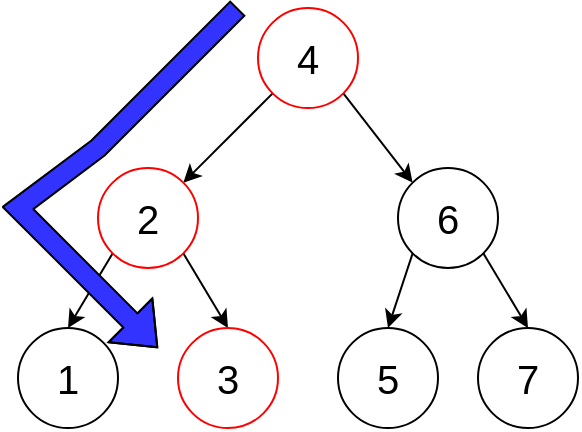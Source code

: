 <mxfile version="20.5.1" type="device"><diagram id="Vvcl08gQ2BXk4QjNH-k-" name="Page-1"><mxGraphModel dx="2062" dy="1065" grid="1" gridSize="10" guides="1" tooltips="1" connect="1" arrows="1" fold="1" page="1" pageScale="1" pageWidth="850" pageHeight="1100" math="0" shadow="0"><root><mxCell id="0"/><mxCell id="1" parent="0"/><mxCell id="plHd9RiqHZ3U5kngXO1w-86" style="edgeStyle=none;rounded=0;orthogonalLoop=1;jettySize=auto;html=1;exitX=0;exitY=1;exitDx=0;exitDy=0;entryX=1;entryY=0;entryDx=0;entryDy=0;fontSize=20;" edge="1" parent="1" source="plHd9RiqHZ3U5kngXO1w-79" target="plHd9RiqHZ3U5kngXO1w-80"><mxGeometry relative="1" as="geometry"/></mxCell><mxCell id="plHd9RiqHZ3U5kngXO1w-87" style="edgeStyle=none;rounded=0;orthogonalLoop=1;jettySize=auto;html=1;exitX=1;exitY=1;exitDx=0;exitDy=0;entryX=0;entryY=0;entryDx=0;entryDy=0;fontSize=20;" edge="1" parent="1" source="plHd9RiqHZ3U5kngXO1w-79" target="plHd9RiqHZ3U5kngXO1w-81"><mxGeometry relative="1" as="geometry"/></mxCell><mxCell id="plHd9RiqHZ3U5kngXO1w-79" value="4" style="ellipse;whiteSpace=wrap;html=1;aspect=fixed;strokeColor=#FF0000;fontSize=20;fillColor=#FFFFFF;" vertex="1" parent="1"><mxGeometry x="370" y="220" width="50" height="50" as="geometry"/></mxCell><mxCell id="plHd9RiqHZ3U5kngXO1w-88" style="edgeStyle=none;rounded=0;orthogonalLoop=1;jettySize=auto;html=1;exitX=0;exitY=1;exitDx=0;exitDy=0;entryX=0.5;entryY=0;entryDx=0;entryDy=0;fontSize=20;" edge="1" parent="1" source="plHd9RiqHZ3U5kngXO1w-80" target="plHd9RiqHZ3U5kngXO1w-82"><mxGeometry relative="1" as="geometry"/></mxCell><mxCell id="plHd9RiqHZ3U5kngXO1w-89" style="edgeStyle=none;rounded=0;orthogonalLoop=1;jettySize=auto;html=1;exitX=1;exitY=1;exitDx=0;exitDy=0;entryX=0.5;entryY=0;entryDx=0;entryDy=0;fontSize=20;" edge="1" parent="1" source="plHd9RiqHZ3U5kngXO1w-80" target="plHd9RiqHZ3U5kngXO1w-84"><mxGeometry relative="1" as="geometry"/></mxCell><mxCell id="plHd9RiqHZ3U5kngXO1w-80" value="2" style="ellipse;whiteSpace=wrap;html=1;aspect=fixed;strokeColor=#FF0000;fontSize=20;fillColor=#FFFFFF;" vertex="1" parent="1"><mxGeometry x="290" y="300" width="50" height="50" as="geometry"/></mxCell><mxCell id="plHd9RiqHZ3U5kngXO1w-90" style="edgeStyle=none;rounded=0;orthogonalLoop=1;jettySize=auto;html=1;exitX=0;exitY=1;exitDx=0;exitDy=0;entryX=0.5;entryY=0;entryDx=0;entryDy=0;fontSize=20;" edge="1" parent="1" source="plHd9RiqHZ3U5kngXO1w-81" target="plHd9RiqHZ3U5kngXO1w-85"><mxGeometry relative="1" as="geometry"/></mxCell><mxCell id="plHd9RiqHZ3U5kngXO1w-91" style="edgeStyle=none;rounded=0;orthogonalLoop=1;jettySize=auto;html=1;exitX=1;exitY=1;exitDx=0;exitDy=0;entryX=0.5;entryY=0;entryDx=0;entryDy=0;fontSize=20;" edge="1" parent="1" source="plHd9RiqHZ3U5kngXO1w-81" target="plHd9RiqHZ3U5kngXO1w-83"><mxGeometry relative="1" as="geometry"/></mxCell><mxCell id="plHd9RiqHZ3U5kngXO1w-81" value="6" style="ellipse;whiteSpace=wrap;html=1;aspect=fixed;strokeColor=#000000;fontSize=20;fillColor=#FFFFFF;" vertex="1" parent="1"><mxGeometry x="440" y="300" width="50" height="50" as="geometry"/></mxCell><mxCell id="plHd9RiqHZ3U5kngXO1w-82" value="1" style="ellipse;whiteSpace=wrap;html=1;aspect=fixed;strokeColor=#000000;fontSize=20;fillColor=#FFFFFF;" vertex="1" parent="1"><mxGeometry x="250" y="380" width="50" height="50" as="geometry"/></mxCell><mxCell id="plHd9RiqHZ3U5kngXO1w-83" value="7" style="ellipse;whiteSpace=wrap;html=1;aspect=fixed;strokeColor=#000000;fontSize=20;fillColor=#FFFFFF;" vertex="1" parent="1"><mxGeometry x="480" y="380" width="50" height="50" as="geometry"/></mxCell><mxCell id="plHd9RiqHZ3U5kngXO1w-84" value="3" style="ellipse;whiteSpace=wrap;html=1;aspect=fixed;strokeColor=#FF0000;fontSize=20;fillColor=#FFFFFF;" vertex="1" parent="1"><mxGeometry x="330" y="380" width="50" height="50" as="geometry"/></mxCell><mxCell id="plHd9RiqHZ3U5kngXO1w-85" value="5" style="ellipse;whiteSpace=wrap;html=1;aspect=fixed;strokeColor=#000000;fontSize=20;fillColor=#FFFFFF;" vertex="1" parent="1"><mxGeometry x="410" y="380" width="50" height="50" as="geometry"/></mxCell><mxCell id="plHd9RiqHZ3U5kngXO1w-92" value="" style="curved=1;endArrow=classic;html=1;rounded=0;fontSize=20;shape=flexArrow;fillColor=#3333FF;" edge="1" parent="1"><mxGeometry width="50" height="50" relative="1" as="geometry"><mxPoint x="360" y="220" as="sourcePoint"/><mxPoint x="320" y="390" as="targetPoint"/><Array as="points"><mxPoint x="290" y="290"/><mxPoint x="250" y="320"/></Array></mxGeometry></mxCell></root></mxGraphModel></diagram></mxfile>